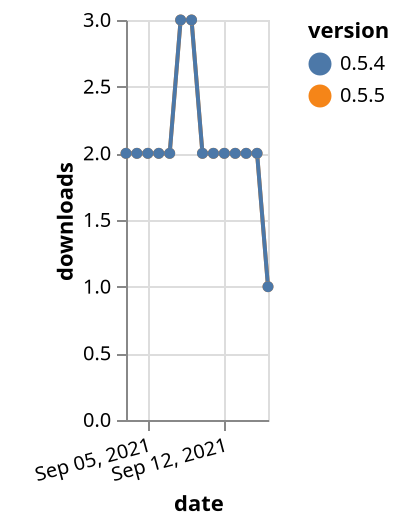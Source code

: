 {"$schema": "https://vega.github.io/schema/vega-lite/v5.json", "description": "A simple bar chart with embedded data.", "data": {"values": [{"date": "2021-09-03", "total": 1890, "delta": 2, "version": "0.5.5"}, {"date": "2021-09-04", "total": 1892, "delta": 2, "version": "0.5.5"}, {"date": "2021-09-05", "total": 1894, "delta": 2, "version": "0.5.5"}, {"date": "2021-09-06", "total": 1896, "delta": 2, "version": "0.5.5"}, {"date": "2021-09-07", "total": 1898, "delta": 2, "version": "0.5.5"}, {"date": "2021-09-08", "total": 1901, "delta": 3, "version": "0.5.5"}, {"date": "2021-09-09", "total": 1904, "delta": 3, "version": "0.5.5"}, {"date": "2021-09-10", "total": 1906, "delta": 2, "version": "0.5.5"}, {"date": "2021-09-11", "total": 1908, "delta": 2, "version": "0.5.5"}, {"date": "2021-09-12", "total": 1910, "delta": 2, "version": "0.5.5"}, {"date": "2021-09-13", "total": 1912, "delta": 2, "version": "0.5.5"}, {"date": "2021-09-14", "total": 1914, "delta": 2, "version": "0.5.5"}, {"date": "2021-09-15", "total": 1916, "delta": 2, "version": "0.5.5"}, {"date": "2021-09-16", "total": 1917, "delta": 1, "version": "0.5.5"}, {"date": "2021-09-03", "total": 2091, "delta": 2, "version": "0.5.4"}, {"date": "2021-09-04", "total": 2093, "delta": 2, "version": "0.5.4"}, {"date": "2021-09-05", "total": 2095, "delta": 2, "version": "0.5.4"}, {"date": "2021-09-06", "total": 2097, "delta": 2, "version": "0.5.4"}, {"date": "2021-09-07", "total": 2099, "delta": 2, "version": "0.5.4"}, {"date": "2021-09-08", "total": 2102, "delta": 3, "version": "0.5.4"}, {"date": "2021-09-09", "total": 2105, "delta": 3, "version": "0.5.4"}, {"date": "2021-09-10", "total": 2107, "delta": 2, "version": "0.5.4"}, {"date": "2021-09-11", "total": 2109, "delta": 2, "version": "0.5.4"}, {"date": "2021-09-12", "total": 2111, "delta": 2, "version": "0.5.4"}, {"date": "2021-09-13", "total": 2113, "delta": 2, "version": "0.5.4"}, {"date": "2021-09-14", "total": 2115, "delta": 2, "version": "0.5.4"}, {"date": "2021-09-15", "total": 2117, "delta": 2, "version": "0.5.4"}, {"date": "2021-09-16", "total": 2118, "delta": 1, "version": "0.5.4"}]}, "width": "container", "mark": {"type": "line", "point": {"filled": true}}, "encoding": {"x": {"field": "date", "type": "temporal", "timeUnit": "yearmonthdate", "title": "date", "axis": {"labelAngle": -15}}, "y": {"field": "delta", "type": "quantitative", "title": "downloads"}, "color": {"field": "version", "type": "nominal"}, "tooltip": {"field": "delta"}}}